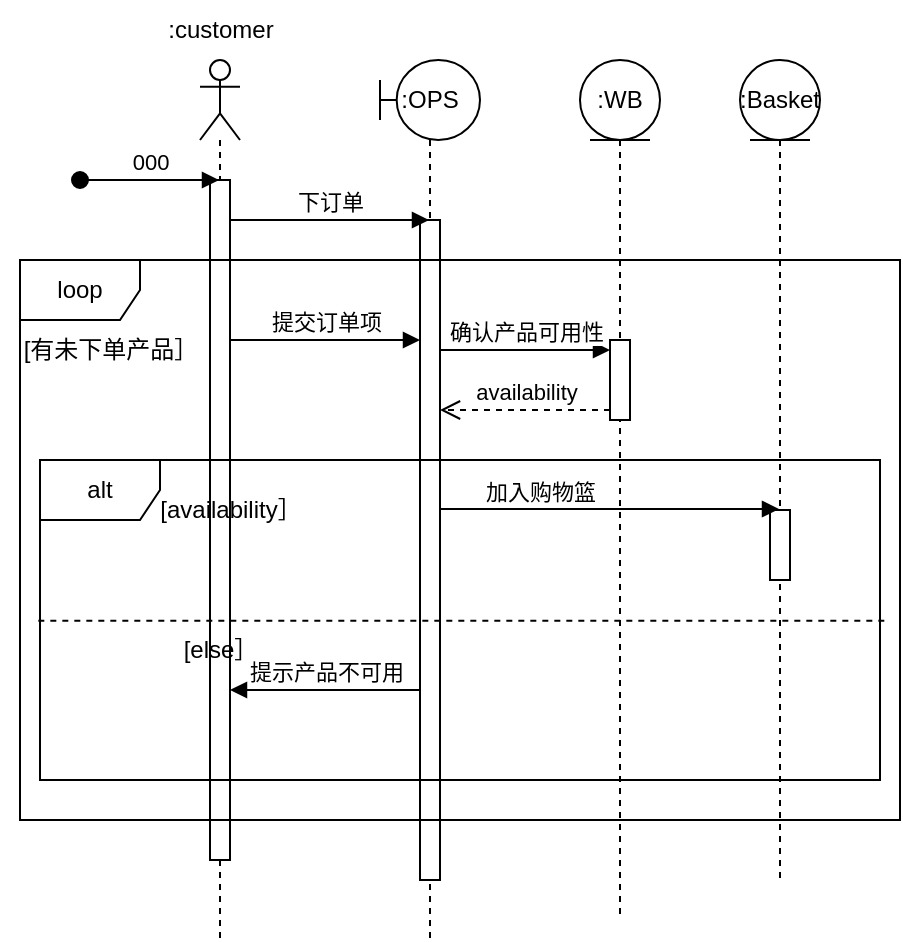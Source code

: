 <mxfile version="24.3.0" type="github">
  <diagram name="第 1 页" id="8KKGMYm-_M99mrLBJ9Gx">
    <mxGraphModel dx="1042" dy="569" grid="1" gridSize="10" guides="1" tooltips="1" connect="1" arrows="1" fold="1" page="1" pageScale="1" pageWidth="827" pageHeight="1169" math="0" shadow="0">
      <root>
        <mxCell id="0" />
        <mxCell id="1" parent="0" />
        <mxCell id="dRkNlsJSfaEs8X3FJdG3-3" value=":OPS" style="shape=umlLifeline;perimeter=lifelinePerimeter;whiteSpace=wrap;html=1;container=1;dropTarget=0;collapsible=0;recursiveResize=0;outlineConnect=0;portConstraint=eastwest;newEdgeStyle={&quot;curved&quot;:0,&quot;rounded&quot;:0};participant=umlBoundary;align=center;labelPosition=center;verticalLabelPosition=middle;verticalAlign=middle;" vertex="1" parent="1">
          <mxGeometry x="240" y="80" width="50" height="440" as="geometry" />
        </mxCell>
        <mxCell id="7Yau2qGfZnEQNhcqGIkC-1" value="" style="html=1;points=[[0,0,0,0,5],[0,1,0,0,-5],[1,0,0,0,5],[1,1,0,0,-5]];perimeter=orthogonalPerimeter;outlineConnect=0;targetShapes=umlLifeline;portConstraint=eastwest;newEdgeStyle={&quot;curved&quot;:0,&quot;rounded&quot;:0};" vertex="1" parent="dRkNlsJSfaEs8X3FJdG3-3">
          <mxGeometry x="20" y="80" width="10" height="330" as="geometry" />
        </mxCell>
        <mxCell id="dRkNlsJSfaEs8X3FJdG3-8" value="" style="shape=umlLifeline;perimeter=lifelinePerimeter;whiteSpace=wrap;html=1;container=1;dropTarget=0;collapsible=0;recursiveResize=0;outlineConnect=0;portConstraint=eastwest;newEdgeStyle={&quot;curved&quot;:0,&quot;rounded&quot;:0};participant=umlActor;" vertex="1" parent="1">
          <mxGeometry x="150" y="80" width="20" height="440" as="geometry" />
        </mxCell>
        <mxCell id="dRkNlsJSfaEs8X3FJdG3-11" value="" style="html=1;points=[[0,0,0,0,5],[0,1,0,0,-5],[1,0,0,0,5],[1,1,0,0,-5]];perimeter=orthogonalPerimeter;outlineConnect=0;targetShapes=umlLifeline;portConstraint=eastwest;newEdgeStyle={&quot;curved&quot;:0,&quot;rounded&quot;:0};" vertex="1" parent="dRkNlsJSfaEs8X3FJdG3-8">
          <mxGeometry x="5" y="60" width="10" height="340" as="geometry" />
        </mxCell>
        <mxCell id="dRkNlsJSfaEs8X3FJdG3-9" value="000" style="html=1;verticalAlign=bottom;startArrow=oval;startFill=1;endArrow=block;startSize=8;curved=0;rounded=0;" edge="1" parent="1" target="dRkNlsJSfaEs8X3FJdG3-8">
          <mxGeometry x="0.007" width="60" relative="1" as="geometry">
            <mxPoint x="90" y="140" as="sourcePoint" />
            <mxPoint x="150" y="150" as="targetPoint" />
            <mxPoint as="offset" />
          </mxGeometry>
        </mxCell>
        <mxCell id="dRkNlsJSfaEs8X3FJdG3-12" value=":customer" style="text;html=1;align=center;verticalAlign=middle;resizable=0;points=[];autosize=1;strokeColor=none;fillColor=none;" vertex="1" parent="1">
          <mxGeometry x="120" y="50" width="80" height="30" as="geometry" />
        </mxCell>
        <mxCell id="dRkNlsJSfaEs8X3FJdG3-14" value="下订单" style="html=1;verticalAlign=bottom;endArrow=block;curved=0;rounded=0;" edge="1" parent="1">
          <mxGeometry width="80" relative="1" as="geometry">
            <mxPoint x="165" y="160" as="sourcePoint" />
            <mxPoint x="264.5" y="160" as="targetPoint" />
          </mxGeometry>
        </mxCell>
        <mxCell id="7Yau2qGfZnEQNhcqGIkC-2" value="loop" style="shape=umlFrame;whiteSpace=wrap;html=1;pointerEvents=0;" vertex="1" parent="1">
          <mxGeometry x="60" y="180" width="440" height="280" as="geometry" />
        </mxCell>
        <mxCell id="7Yau2qGfZnEQNhcqGIkC-3" value="[有未下单产品］" style="text;html=1;align=center;verticalAlign=middle;resizable=0;points=[];autosize=1;strokeColor=none;fillColor=none;" vertex="1" parent="1">
          <mxGeometry x="50" y="210" width="110" height="30" as="geometry" />
        </mxCell>
        <mxCell id="7Yau2qGfZnEQNhcqGIkC-7" value="提交订单项" style="html=1;verticalAlign=bottom;endArrow=block;curved=0;rounded=0;" edge="1" parent="1" source="dRkNlsJSfaEs8X3FJdG3-11">
          <mxGeometry width="80" relative="1" as="geometry">
            <mxPoint x="160" y="220" as="sourcePoint" />
            <mxPoint x="260" y="220" as="targetPoint" />
          </mxGeometry>
        </mxCell>
        <mxCell id="7Yau2qGfZnEQNhcqGIkC-9" value="确认产品可用性" style="html=1;verticalAlign=bottom;endArrow=block;curved=0;rounded=0;entryX=0;entryY=0;entryDx=0;entryDy=5;" edge="1" target="7Yau2qGfZnEQNhcqGIkC-8" parent="1" source="7Yau2qGfZnEQNhcqGIkC-1">
          <mxGeometry relative="1" as="geometry">
            <mxPoint x="310" y="235" as="sourcePoint" />
          </mxGeometry>
        </mxCell>
        <mxCell id="7Yau2qGfZnEQNhcqGIkC-10" value="availability" style="html=1;verticalAlign=bottom;endArrow=open;dashed=1;endSize=8;curved=0;rounded=0;exitX=0;exitY=1;exitDx=0;exitDy=-5;" edge="1" source="7Yau2qGfZnEQNhcqGIkC-8" parent="1" target="7Yau2qGfZnEQNhcqGIkC-1">
          <mxGeometry relative="1" as="geometry">
            <mxPoint x="310" y="305" as="targetPoint" />
          </mxGeometry>
        </mxCell>
        <mxCell id="7Yau2qGfZnEQNhcqGIkC-11" value="alt" style="shape=umlFrame;whiteSpace=wrap;html=1;pointerEvents=0;" vertex="1" parent="1">
          <mxGeometry x="70" y="280" width="420" height="160" as="geometry" />
        </mxCell>
        <mxCell id="7Yau2qGfZnEQNhcqGIkC-13" value=":WB" style="shape=umlLifeline;perimeter=lifelinePerimeter;whiteSpace=wrap;html=1;container=1;dropTarget=0;collapsible=0;recursiveResize=0;outlineConnect=0;portConstraint=eastwest;newEdgeStyle={&quot;curved&quot;:0,&quot;rounded&quot;:0};participant=umlEntity;" vertex="1" parent="1">
          <mxGeometry x="340" y="80" width="40" height="430" as="geometry" />
        </mxCell>
        <mxCell id="7Yau2qGfZnEQNhcqGIkC-8" value="" style="html=1;points=[[0,0,0,0,5],[0,1,0,0,-5],[1,0,0,0,5],[1,1,0,0,-5]];perimeter=orthogonalPerimeter;outlineConnect=0;targetShapes=umlLifeline;portConstraint=eastwest;newEdgeStyle={&quot;curved&quot;:0,&quot;rounded&quot;:0};" vertex="1" parent="7Yau2qGfZnEQNhcqGIkC-13">
          <mxGeometry x="15" y="140" width="10" height="40" as="geometry" />
        </mxCell>
        <mxCell id="7Yau2qGfZnEQNhcqGIkC-14" value="[availability］" style="text;html=1;align=center;verticalAlign=middle;resizable=0;points=[];autosize=1;strokeColor=none;fillColor=none;" vertex="1" parent="1">
          <mxGeometry x="120" y="290" width="90" height="30" as="geometry" />
        </mxCell>
        <mxCell id="7Yau2qGfZnEQNhcqGIkC-15" value=":Basket" style="shape=umlLifeline;perimeter=lifelinePerimeter;whiteSpace=wrap;html=1;container=1;dropTarget=0;collapsible=0;recursiveResize=0;outlineConnect=0;portConstraint=eastwest;newEdgeStyle={&quot;curved&quot;:0,&quot;rounded&quot;:0};participant=umlEntity;" vertex="1" parent="1">
          <mxGeometry x="420" y="80" width="40" height="410" as="geometry" />
        </mxCell>
        <mxCell id="7Yau2qGfZnEQNhcqGIkC-19" value="" style="html=1;points=[[0,0,0,0,5],[0,1,0,0,-5],[1,0,0,0,5],[1,1,0,0,-5]];perimeter=orthogonalPerimeter;outlineConnect=0;targetShapes=umlLifeline;portConstraint=eastwest;newEdgeStyle={&quot;curved&quot;:0,&quot;rounded&quot;:0};" vertex="1" parent="7Yau2qGfZnEQNhcqGIkC-15">
          <mxGeometry x="15" y="225" width="10" height="35" as="geometry" />
        </mxCell>
        <mxCell id="7Yau2qGfZnEQNhcqGIkC-16" value="" style="edgeStyle=none;orthogonalLoop=1;jettySize=auto;html=1;rounded=0;endArrow=none;endFill=0;dashed=1;exitX=-0.002;exitY=0.502;exitDx=0;exitDy=0;exitPerimeter=0;entryX=1.006;entryY=0.502;entryDx=0;entryDy=0;entryPerimeter=0;" edge="1" parent="1" source="7Yau2qGfZnEQNhcqGIkC-11" target="7Yau2qGfZnEQNhcqGIkC-11">
          <mxGeometry width="100" relative="1" as="geometry">
            <mxPoint x="80" y="380" as="sourcePoint" />
            <mxPoint x="180" y="380" as="targetPoint" />
            <Array as="points" />
          </mxGeometry>
        </mxCell>
        <mxCell id="7Yau2qGfZnEQNhcqGIkC-17" value="[else］" style="text;html=1;align=center;verticalAlign=middle;resizable=0;points=[];autosize=1;strokeColor=none;fillColor=none;" vertex="1" parent="1">
          <mxGeometry x="130" y="360" width="60" height="30" as="geometry" />
        </mxCell>
        <mxCell id="7Yau2qGfZnEQNhcqGIkC-18" value="加入购物篮" style="html=1;verticalAlign=bottom;endArrow=block;curved=0;rounded=0;" edge="1" parent="1">
          <mxGeometry x="-0.41" width="80" relative="1" as="geometry">
            <mxPoint x="270" y="304.5" as="sourcePoint" />
            <mxPoint x="439.5" y="304.5" as="targetPoint" />
            <mxPoint as="offset" />
          </mxGeometry>
        </mxCell>
        <mxCell id="7Yau2qGfZnEQNhcqGIkC-20" value="提示产品不可用" style="html=1;verticalAlign=bottom;endArrow=block;curved=0;rounded=0;" edge="1" parent="1">
          <mxGeometry width="80" relative="1" as="geometry">
            <mxPoint x="260" y="395" as="sourcePoint" />
            <mxPoint x="165" y="395" as="targetPoint" />
          </mxGeometry>
        </mxCell>
      </root>
    </mxGraphModel>
  </diagram>
</mxfile>
